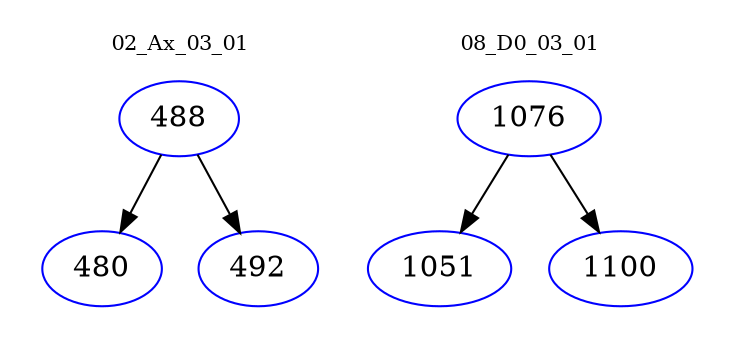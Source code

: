 digraph{
subgraph cluster_0 {
color = white
label = "02_Ax_03_01";
fontsize=10;
T0_488 [label="488", color="blue"]
T0_488 -> T0_480 [color="black"]
T0_480 [label="480", color="blue"]
T0_488 -> T0_492 [color="black"]
T0_492 [label="492", color="blue"]
}
subgraph cluster_1 {
color = white
label = "08_D0_03_01";
fontsize=10;
T1_1076 [label="1076", color="blue"]
T1_1076 -> T1_1051 [color="black"]
T1_1051 [label="1051", color="blue"]
T1_1076 -> T1_1100 [color="black"]
T1_1100 [label="1100", color="blue"]
}
}
